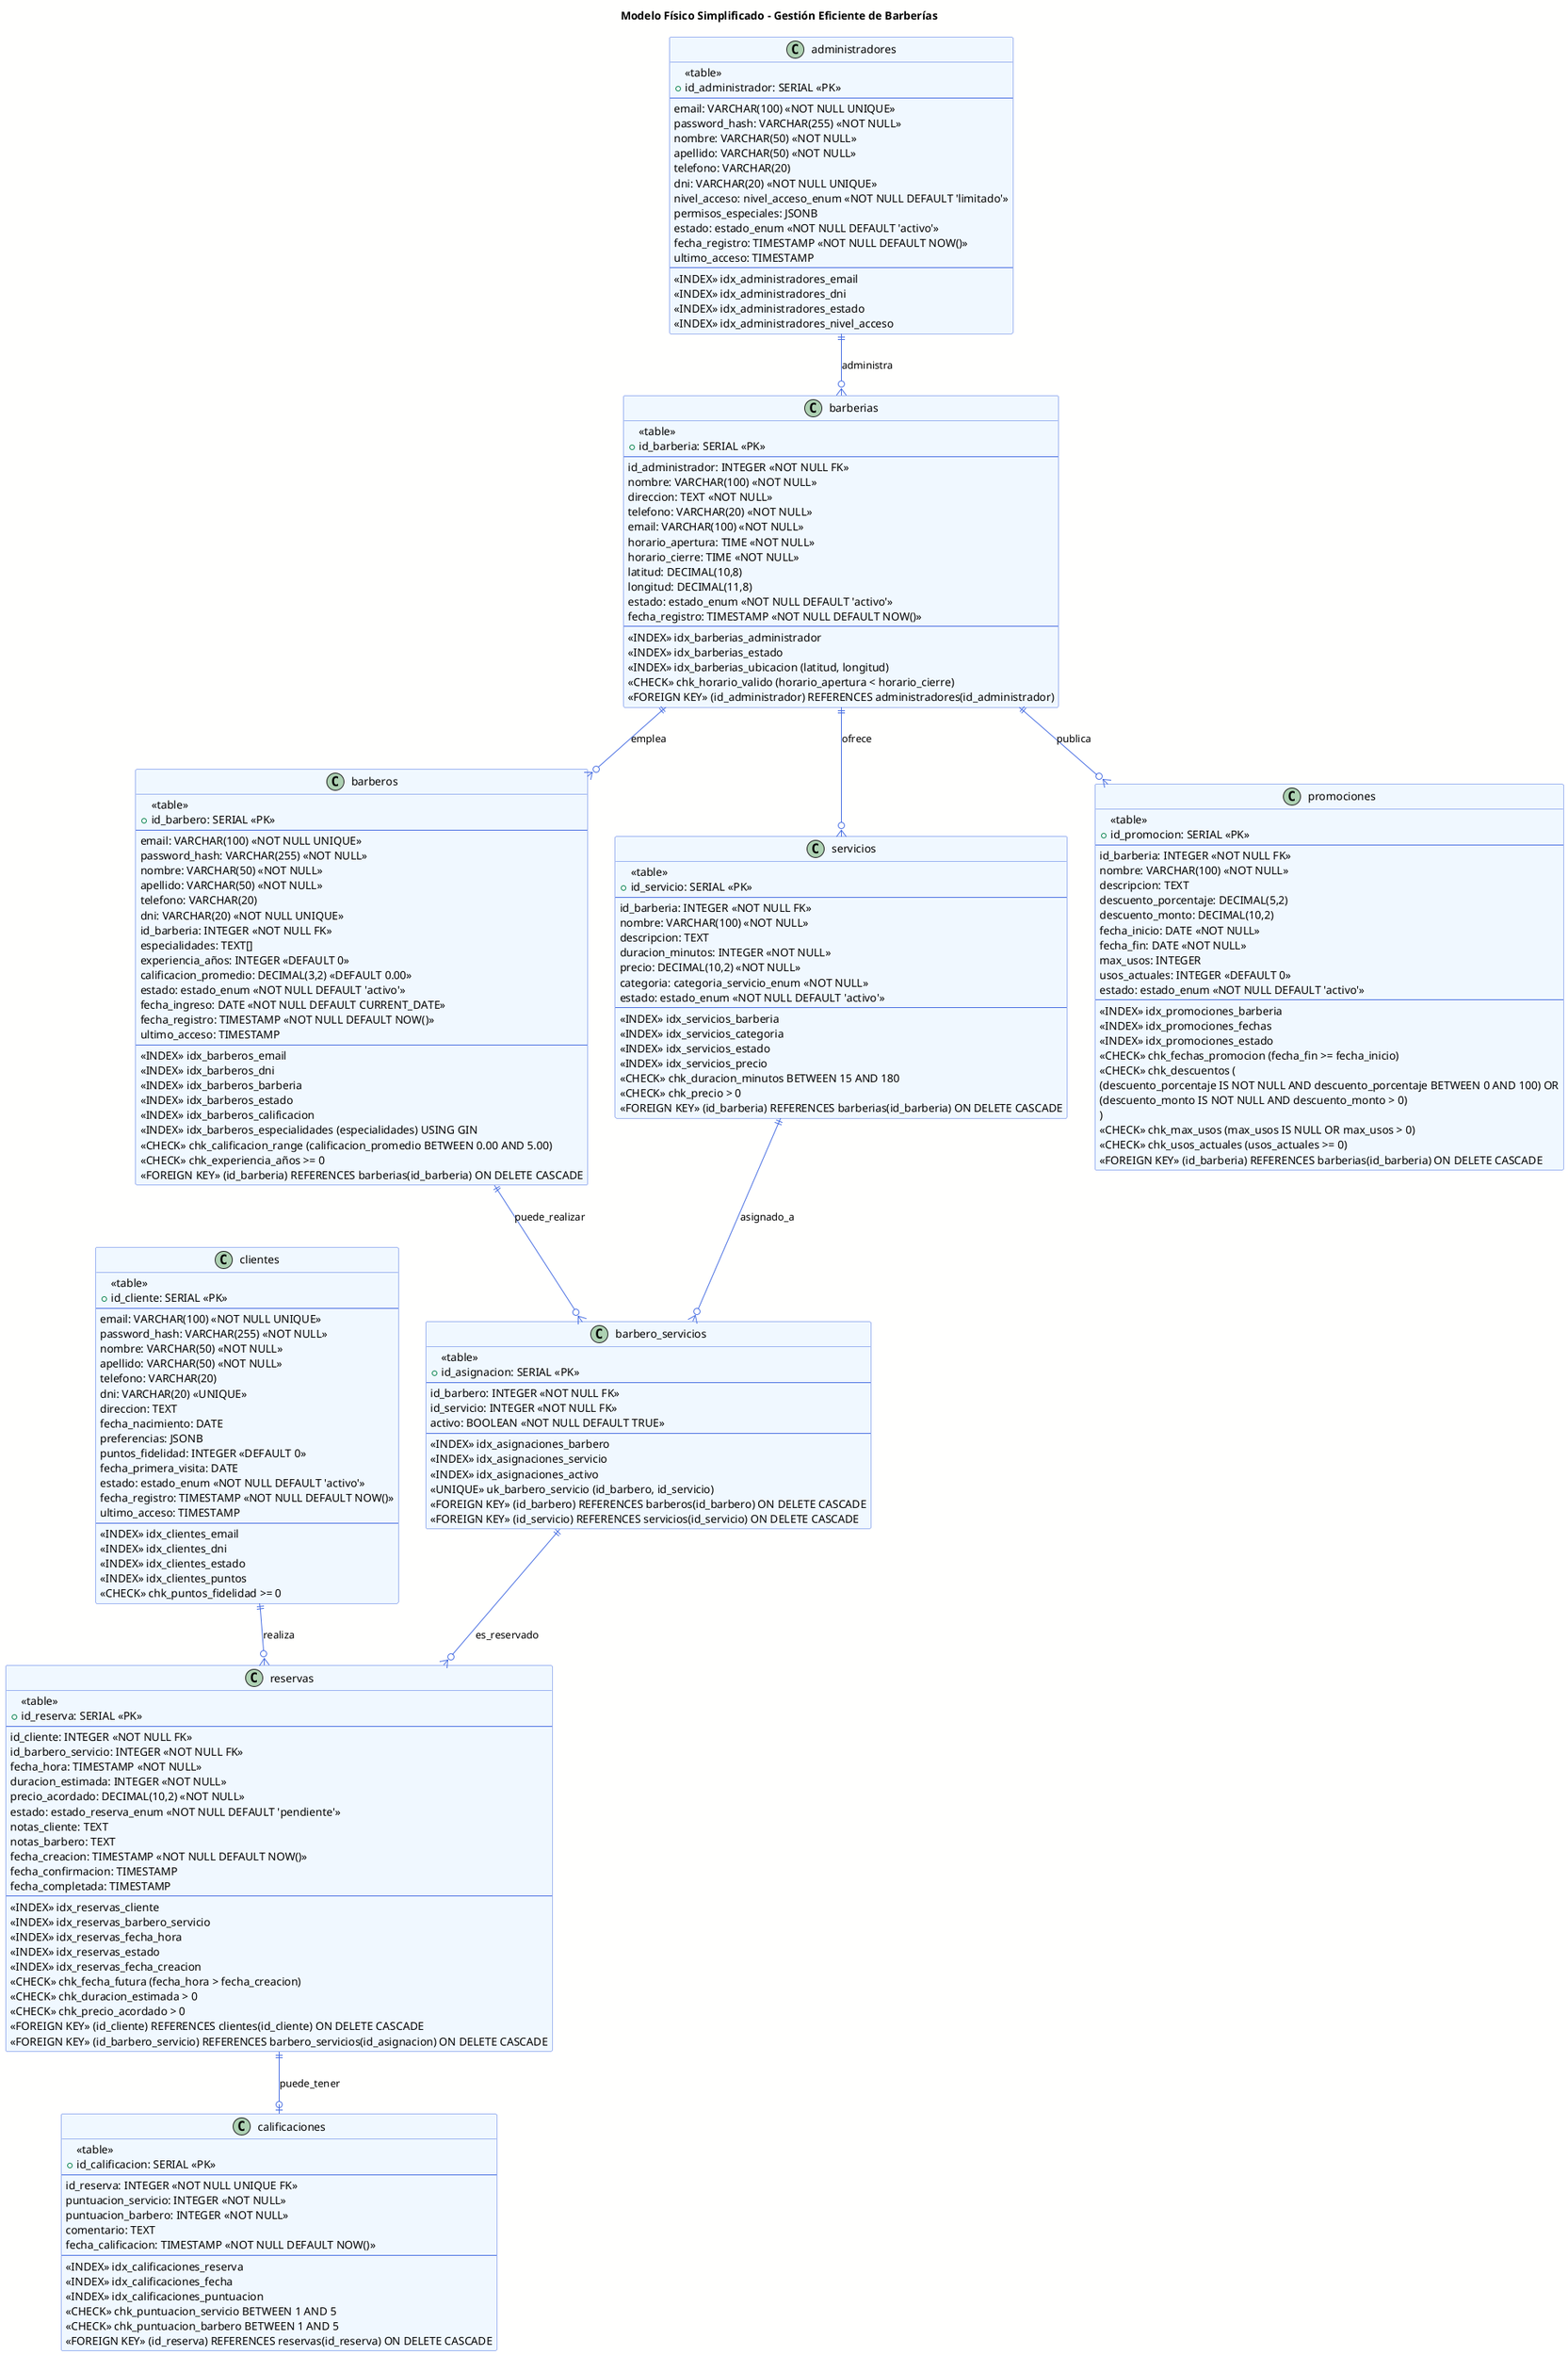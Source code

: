 @startuml modelo_fisico_simplificado
skinparam backgroundColor #FFFFFE
skinparam class {
    BackgroundColor #F0F8FF
    BorderColor #4169E1
    ArrowColor #4169E1
}

title Modelo Físico Simplificado - Gestión Eficiente de Barberías

' === ENTIDADES CORE SIMPLIFICADAS ===

class clientes {
    <<table>>
    +id_cliente: SERIAL <<PK>>
    --
    email: VARCHAR(100) <<NOT NULL UNIQUE>>
    password_hash: VARCHAR(255) <<NOT NULL>>
    nombre: VARCHAR(50) <<NOT NULL>>
    apellido: VARCHAR(50) <<NOT NULL>>
    telefono: VARCHAR(20)
    dni: VARCHAR(20) <<UNIQUE>>
    direccion: TEXT
    fecha_nacimiento: DATE
    preferencias: JSONB
    puntos_fidelidad: INTEGER <<DEFAULT 0>>
    fecha_primera_visita: DATE
    estado: estado_enum <<NOT NULL DEFAULT 'activo'>>
    fecha_registro: TIMESTAMP <<NOT NULL DEFAULT NOW()>>
    ultimo_acceso: TIMESTAMP
    --
    <<INDEX>> idx_clientes_email
    <<INDEX>> idx_clientes_dni
    <<INDEX>> idx_clientes_estado
    <<INDEX>> idx_clientes_puntos
    <<CHECK>> chk_puntos_fidelidad >= 0
}

class administradores {
    <<table>>
    +id_administrador: SERIAL <<PK>>
    --
    email: VARCHAR(100) <<NOT NULL UNIQUE>>
    password_hash: VARCHAR(255) <<NOT NULL>>
    nombre: VARCHAR(50) <<NOT NULL>>
    apellido: VARCHAR(50) <<NOT NULL>>
    telefono: VARCHAR(20)
    dni: VARCHAR(20) <<NOT NULL UNIQUE>>
    nivel_acceso: nivel_acceso_enum <<NOT NULL DEFAULT 'limitado'>>
    permisos_especiales: JSONB
    estado: estado_enum <<NOT NULL DEFAULT 'activo'>>
    fecha_registro: TIMESTAMP <<NOT NULL DEFAULT NOW()>>
    ultimo_acceso: TIMESTAMP
    --
    <<INDEX>> idx_administradores_email
    <<INDEX>> idx_administradores_dni
    <<INDEX>> idx_administradores_estado
    <<INDEX>> idx_administradores_nivel_acceso
}

class barberias {
    <<table>>
    +id_barberia: SERIAL <<PK>>
    --
    id_administrador: INTEGER <<NOT NULL FK>>
    nombre: VARCHAR(100) <<NOT NULL>>
    direccion: TEXT <<NOT NULL>>
    telefono: VARCHAR(20) <<NOT NULL>>
    email: VARCHAR(100) <<NOT NULL>>
    horario_apertura: TIME <<NOT NULL>>
    horario_cierre: TIME <<NOT NULL>>
    latitud: DECIMAL(10,8)
    longitud: DECIMAL(11,8)
    estado: estado_enum <<NOT NULL DEFAULT 'activo'>>
    fecha_registro: TIMESTAMP <<NOT NULL DEFAULT NOW()>>
    --
    <<INDEX>> idx_barberias_administrador
    <<INDEX>> idx_barberias_estado
    <<INDEX>> idx_barberias_ubicacion (latitud, longitud)
    <<CHECK>> chk_horario_valido (horario_apertura < horario_cierre)
    <<FOREIGN KEY>> (id_administrador) REFERENCES administradores(id_administrador)
}

class barberos {
    <<table>>
    +id_barbero: SERIAL <<PK>>
    --
    email: VARCHAR(100) <<NOT NULL UNIQUE>>
    password_hash: VARCHAR(255) <<NOT NULL>>
    nombre: VARCHAR(50) <<NOT NULL>>
    apellido: VARCHAR(50) <<NOT NULL>>
    telefono: VARCHAR(20)
    dni: VARCHAR(20) <<NOT NULL UNIQUE>>
    id_barberia: INTEGER <<NOT NULL FK>>
    especialidades: TEXT[]
    experiencia_años: INTEGER <<DEFAULT 0>>
    calificacion_promedio: DECIMAL(3,2) <<DEFAULT 0.00>>
    estado: estado_enum <<NOT NULL DEFAULT 'activo'>>
    fecha_ingreso: DATE <<NOT NULL DEFAULT CURRENT_DATE>>
    fecha_registro: TIMESTAMP <<NOT NULL DEFAULT NOW()>>
    ultimo_acceso: TIMESTAMP
    --
    <<INDEX>> idx_barberos_email
    <<INDEX>> idx_barberos_dni
    <<INDEX>> idx_barberos_barberia
    <<INDEX>> idx_barberos_estado
    <<INDEX>> idx_barberos_calificacion
    <<INDEX>> idx_barberos_especialidades (especialidades) USING GIN
    <<CHECK>> chk_calificacion_range (calificacion_promedio BETWEEN 0.00 AND 5.00)
    <<CHECK>> chk_experiencia_años >= 0
    <<FOREIGN KEY>> (id_barberia) REFERENCES barberias(id_barberia) ON DELETE CASCADE
}

class servicios {
    <<table>>
    +id_servicio: SERIAL <<PK>>
    --
    id_barberia: INTEGER <<NOT NULL FK>>
    nombre: VARCHAR(100) <<NOT NULL>>
    descripcion: TEXT
    duracion_minutos: INTEGER <<NOT NULL>>
    precio: DECIMAL(10,2) <<NOT NULL>>
    categoria: categoria_servicio_enum <<NOT NULL>>
    estado: estado_enum <<NOT NULL DEFAULT 'activo'>>
    --
    <<INDEX>> idx_servicios_barberia
    <<INDEX>> idx_servicios_categoria
    <<INDEX>> idx_servicios_estado
    <<INDEX>> idx_servicios_precio
    <<CHECK>> chk_duracion_minutos BETWEEN 15 AND 180
    <<CHECK>> chk_precio > 0
    <<FOREIGN KEY>> (id_barberia) REFERENCES barberias(id_barberia) ON DELETE CASCADE
}

class barbero_servicios {
    <<table>>
    +id_asignacion: SERIAL <<PK>>
    --
    id_barbero: INTEGER <<NOT NULL FK>>
    id_servicio: INTEGER <<NOT NULL FK>>
    activo: BOOLEAN <<NOT NULL DEFAULT TRUE>>
    --
    <<INDEX>> idx_asignaciones_barbero
    <<INDEX>> idx_asignaciones_servicio
    <<INDEX>> idx_asignaciones_activo
    <<UNIQUE>> uk_barbero_servicio (id_barbero, id_servicio)
    <<FOREIGN KEY>> (id_barbero) REFERENCES barberos(id_barbero) ON DELETE CASCADE
    <<FOREIGN KEY>> (id_servicio) REFERENCES servicios(id_servicio) ON DELETE CASCADE
}

class reservas {
    <<table>>
    +id_reserva: SERIAL <<PK>>
    --
    id_cliente: INTEGER <<NOT NULL FK>>
    id_barbero_servicio: INTEGER <<NOT NULL FK>>
    fecha_hora: TIMESTAMP <<NOT NULL>>
    duracion_estimada: INTEGER <<NOT NULL>>
    precio_acordado: DECIMAL(10,2) <<NOT NULL>>
    estado: estado_reserva_enum <<NOT NULL DEFAULT 'pendiente'>>
    notas_cliente: TEXT
    notas_barbero: TEXT
    fecha_creacion: TIMESTAMP <<NOT NULL DEFAULT NOW()>>
    fecha_confirmacion: TIMESTAMP
    fecha_completada: TIMESTAMP
    --
    <<INDEX>> idx_reservas_cliente
    <<INDEX>> idx_reservas_barbero_servicio
    <<INDEX>> idx_reservas_fecha_hora
    <<INDEX>> idx_reservas_estado
    <<INDEX>> idx_reservas_fecha_creacion
    <<CHECK>> chk_fecha_futura (fecha_hora > fecha_creacion)
    <<CHECK>> chk_duracion_estimada > 0
    <<CHECK>> chk_precio_acordado > 0
    <<FOREIGN KEY>> (id_cliente) REFERENCES clientes(id_cliente) ON DELETE CASCADE
    <<FOREIGN KEY>> (id_barbero_servicio) REFERENCES barbero_servicios(id_asignacion) ON DELETE CASCADE
}

class promociones {
    <<table>>
    +id_promocion: SERIAL <<PK>>
    --
    id_barberia: INTEGER <<NOT NULL FK>>
    nombre: VARCHAR(100) <<NOT NULL>>
    descripcion: TEXT
    descuento_porcentaje: DECIMAL(5,2)
    descuento_monto: DECIMAL(10,2)
    fecha_inicio: DATE <<NOT NULL>>
    fecha_fin: DATE <<NOT NULL>>
    max_usos: INTEGER
    usos_actuales: INTEGER <<DEFAULT 0>>
    estado: estado_enum <<NOT NULL DEFAULT 'activo'>>
    --
    <<INDEX>> idx_promociones_barberia
    <<INDEX>> idx_promociones_fechas
    <<INDEX>> idx_promociones_estado
    <<CHECK>> chk_fechas_promocion (fecha_fin >= fecha_inicio)
    <<CHECK>> chk_descuentos (
        (descuento_porcentaje IS NOT NULL AND descuento_porcentaje BETWEEN 0 AND 100) OR
        (descuento_monto IS NOT NULL AND descuento_monto > 0)
    )
    <<CHECK>> chk_max_usos (max_usos IS NULL OR max_usos > 0)
    <<CHECK>> chk_usos_actuales (usos_actuales >= 0)
    <<FOREIGN KEY>> (id_barberia) REFERENCES barberias(id_barberia) ON DELETE CASCADE
}

class calificaciones {
    <<table>>
    +id_calificacion: SERIAL <<PK>>
    --
    id_reserva: INTEGER <<NOT NULL UNIQUE FK>>
    puntuacion_servicio: INTEGER <<NOT NULL>>
    puntuacion_barbero: INTEGER <<NOT NULL>>
    comentario: TEXT
    fecha_calificacion: TIMESTAMP <<NOT NULL DEFAULT NOW()>>
    --
    <<INDEX>> idx_calificaciones_reserva
    <<INDEX>> idx_calificaciones_fecha
    <<INDEX>> idx_calificaciones_puntuacion
    <<CHECK>> chk_puntuacion_servicio BETWEEN 1 AND 5
    <<CHECK>> chk_puntuacion_barbero BETWEEN 1 AND 5
    <<FOREIGN KEY>> (id_reserva) REFERENCES reservas(id_reserva) ON DELETE CASCADE
}

' === RELACIONES SIMPLIFICADAS ===
administradores ||--o{ barberias : "administra"
barberias ||--o{ barberos : "emplea"
barberias ||--o{ servicios : "ofrece"
barberias ||--o{ promociones : "publica"

barberos ||--o{ barbero_servicios : "puede_realizar"
servicios ||--o{ barbero_servicios : "asignado_a"

clientes ||--o{ reservas : "realiza"
barbero_servicios ||--o{ reservas : "es_reservado"

reservas ||--o| calificaciones : "puede_tener"

@enduml
